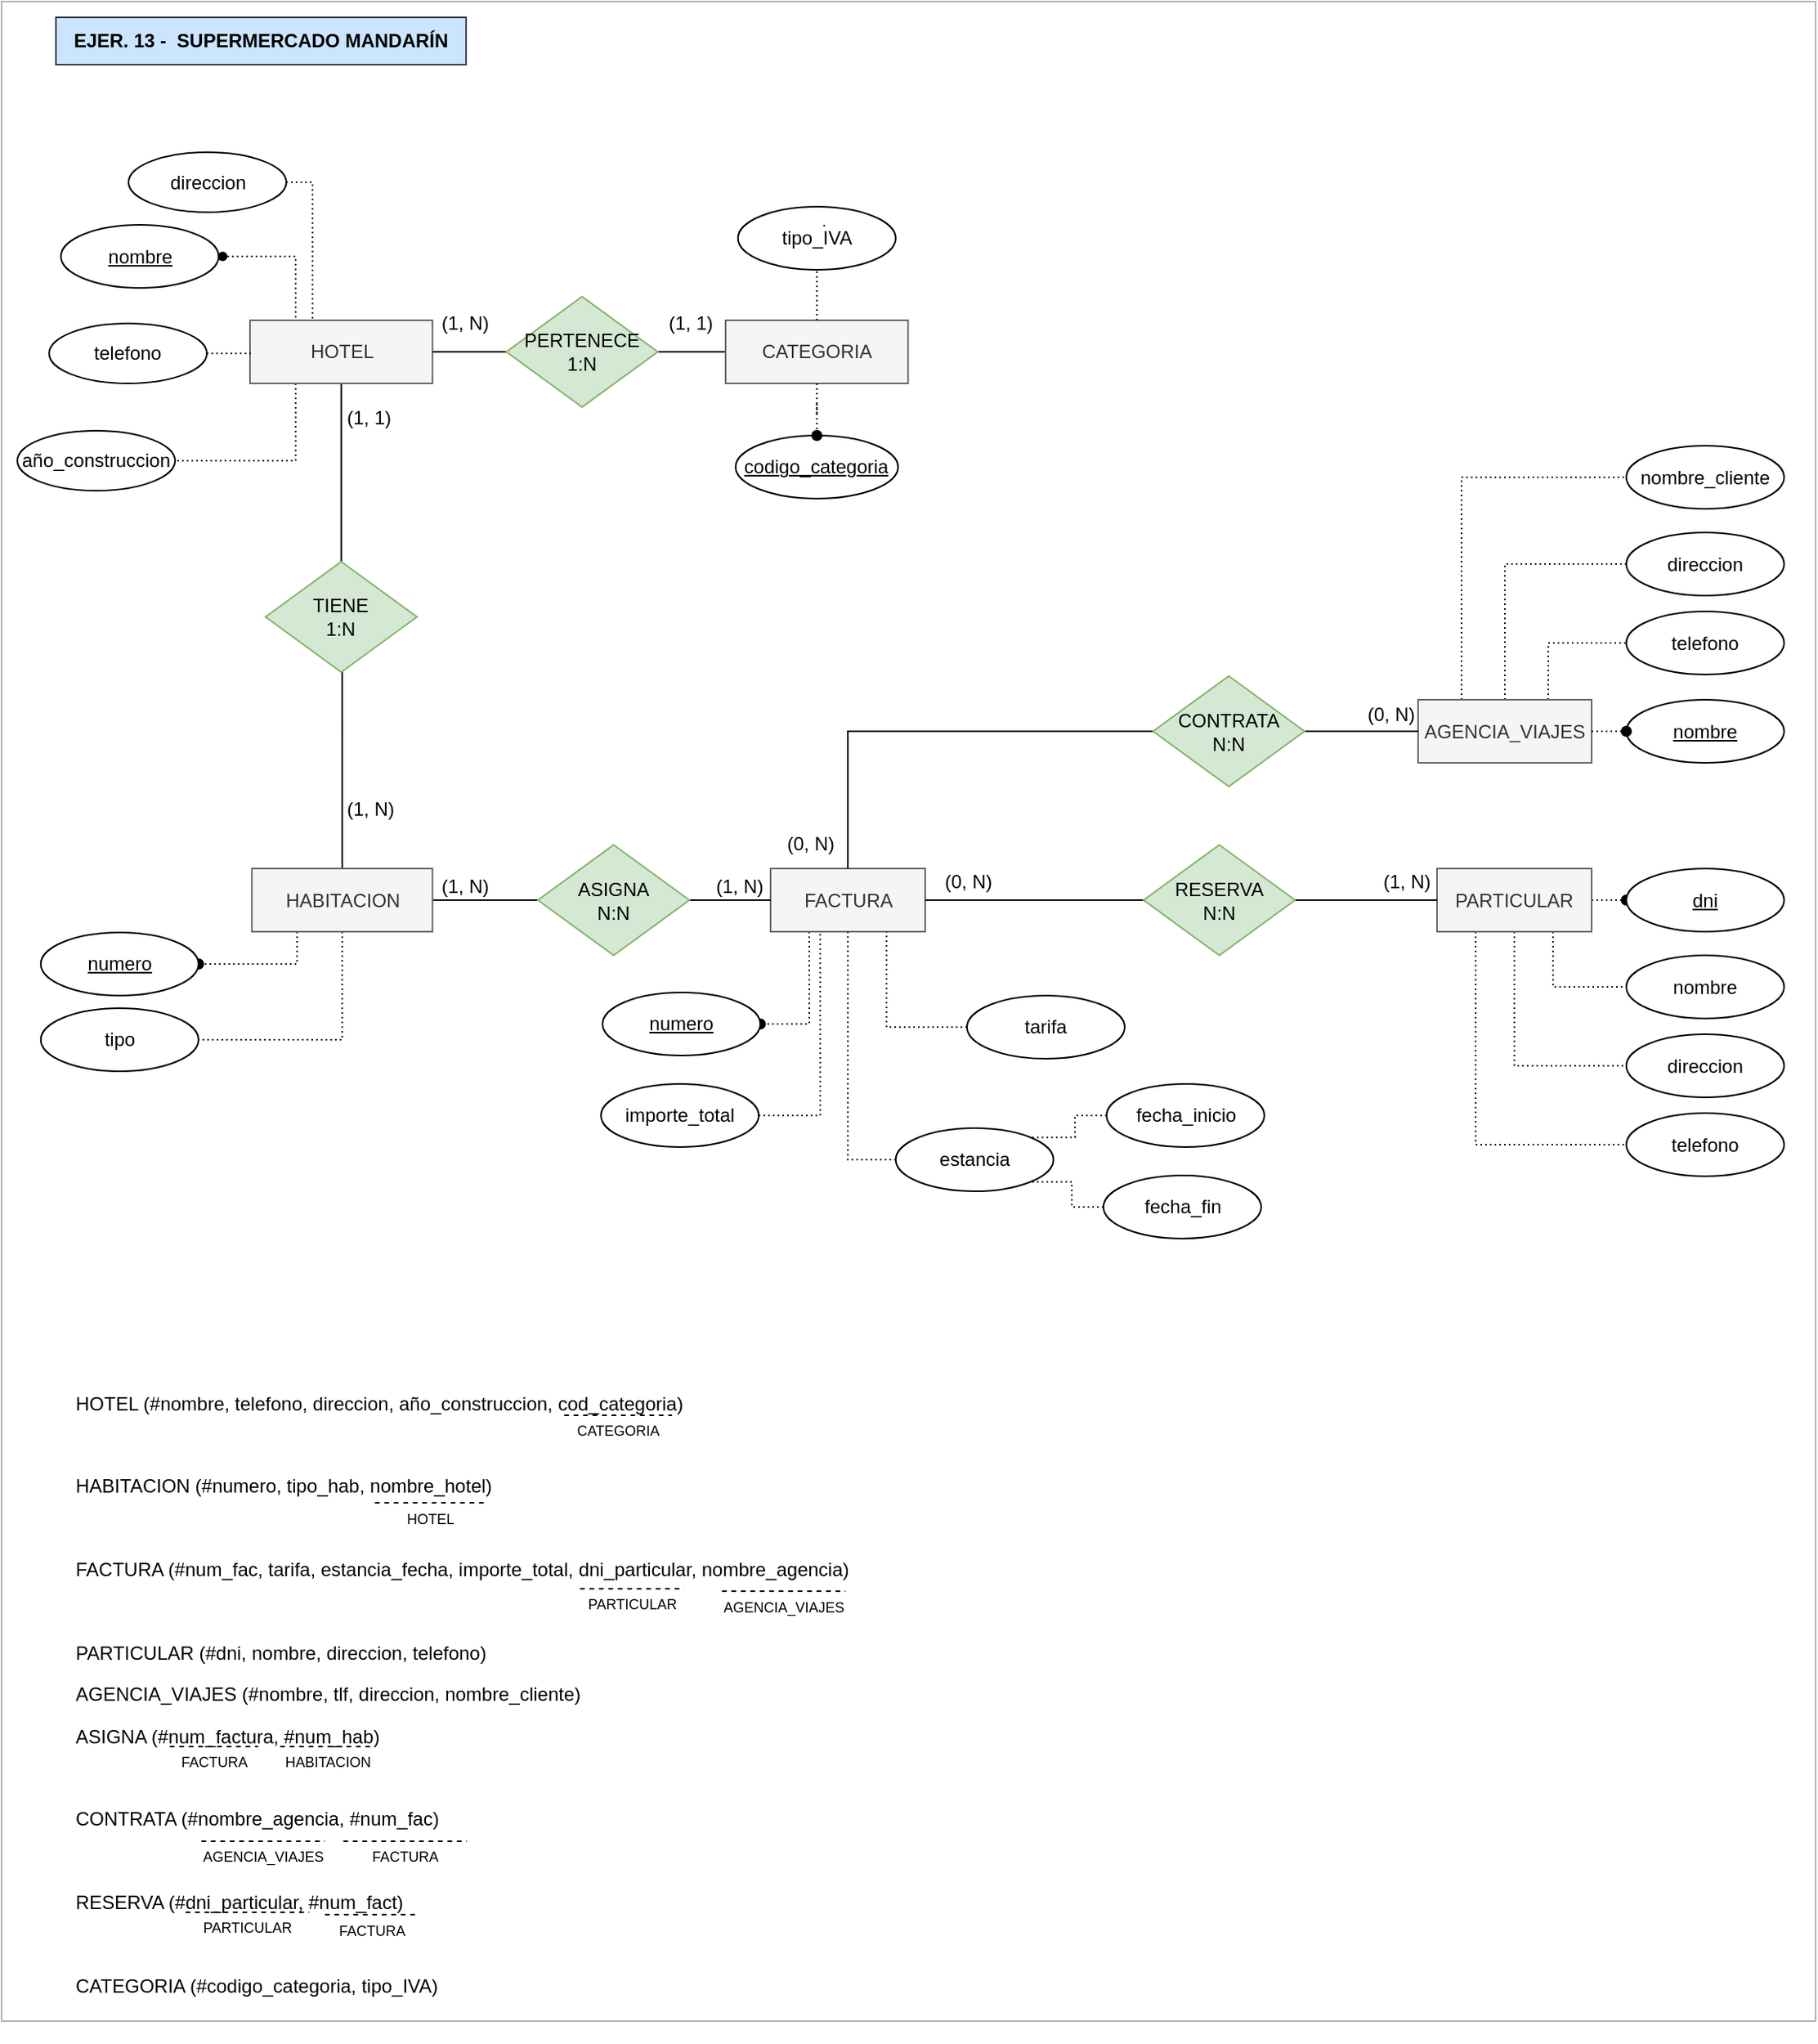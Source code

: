 <mxfile version="22.0.8" type="github">
  <diagram name="Página-1" id="qWmJs8kZgu5k2vtlvRHO">
    <mxGraphModel dx="2074" dy="1156" grid="1" gridSize="10" guides="1" tooltips="1" connect="1" arrows="1" fold="1" page="1" pageScale="1" pageWidth="1169" pageHeight="827" math="0" shadow="0">
      <root>
        <mxCell id="0" />
        <mxCell id="1" parent="0" />
        <mxCell id="4Z5__5ZLUC38kApSKfr--2" style="edgeStyle=orthogonalEdgeStyle;rounded=0;orthogonalLoop=1;jettySize=auto;html=1;exitX=1;exitY=0.5;exitDx=0;exitDy=0;endArrow=none;endFill=0;" edge="1" parent="1" source="4Z5__5ZLUC38kApSKfr--6" target="4Z5__5ZLUC38kApSKfr--35">
          <mxGeometry relative="1" as="geometry" />
        </mxCell>
        <mxCell id="4Z5__5ZLUC38kApSKfr--119" style="edgeStyle=orthogonalEdgeStyle;rounded=0;orthogonalLoop=1;jettySize=auto;html=1;exitX=0.5;exitY=0;exitDx=0;exitDy=0;entryX=0.5;entryY=1;entryDx=0;entryDy=0;endArrow=none;endFill=0;" edge="1" parent="1" source="4Z5__5ZLUC38kApSKfr--6" target="4Z5__5ZLUC38kApSKfr--61">
          <mxGeometry relative="1" as="geometry">
            <Array as="points">
              <mxPoint x="225" y="400" />
            </Array>
          </mxGeometry>
        </mxCell>
        <mxCell id="4Z5__5ZLUC38kApSKfr--211" style="edgeStyle=orthogonalEdgeStyle;rounded=0;orthogonalLoop=1;jettySize=auto;html=1;exitX=0.25;exitY=1;exitDx=0;exitDy=0;entryX=1;entryY=0.5;entryDx=0;entryDy=0;endArrow=oval;endFill=1;dashed=1;dashPattern=1 2;" edge="1" parent="1" source="4Z5__5ZLUC38kApSKfr--6" target="4Z5__5ZLUC38kApSKfr--23">
          <mxGeometry relative="1" as="geometry" />
        </mxCell>
        <mxCell id="4Z5__5ZLUC38kApSKfr--212" style="edgeStyle=orthogonalEdgeStyle;rounded=0;orthogonalLoop=1;jettySize=auto;html=1;exitX=0.5;exitY=1;exitDx=0;exitDy=0;entryX=1;entryY=0.5;entryDx=0;entryDy=0;endArrow=none;endFill=0;dashed=1;dashPattern=1 2;" edge="1" parent="1" source="4Z5__5ZLUC38kApSKfr--6" target="4Z5__5ZLUC38kApSKfr--21">
          <mxGeometry relative="1" as="geometry" />
        </mxCell>
        <mxCell id="4Z5__5ZLUC38kApSKfr--6" value="HABITACION" style="whiteSpace=wrap;html=1;align=center;fillColor=#f5f5f5;fontColor=#333333;strokeColor=#666666;" vertex="1" parent="1">
          <mxGeometry x="168.68" y="569.5" width="114.5" height="40" as="geometry" />
        </mxCell>
        <mxCell id="4Z5__5ZLUC38kApSKfr--116" style="edgeStyle=orthogonalEdgeStyle;rounded=0;orthogonalLoop=1;jettySize=auto;html=1;exitX=0.5;exitY=1;exitDx=0;exitDy=0;entryX=0.5;entryY=0;entryDx=0;entryDy=0;endArrow=none;endFill=0;" edge="1" parent="1" source="4Z5__5ZLUC38kApSKfr--11" target="4Z5__5ZLUC38kApSKfr--61">
          <mxGeometry relative="1" as="geometry" />
        </mxCell>
        <mxCell id="4Z5__5ZLUC38kApSKfr--190" style="edgeStyle=orthogonalEdgeStyle;rounded=0;orthogonalLoop=1;jettySize=auto;html=1;exitX=0.25;exitY=1;exitDx=0;exitDy=0;entryX=1;entryY=0.5;entryDx=0;entryDy=0;dashed=1;dashPattern=1 2;endArrow=none;endFill=0;" edge="1" parent="1" source="4Z5__5ZLUC38kApSKfr--11" target="4Z5__5ZLUC38kApSKfr--189">
          <mxGeometry relative="1" as="geometry" />
        </mxCell>
        <mxCell id="4Z5__5ZLUC38kApSKfr--11" value="HOTEL" style="whiteSpace=wrap;html=1;align=center;fillColor=#f5f5f5;fontColor=#333333;strokeColor=#666666;" vertex="1" parent="1">
          <mxGeometry x="167.5" y="222" width="115.68" height="40" as="geometry" />
        </mxCell>
        <mxCell id="4Z5__5ZLUC38kApSKfr--12" style="edgeStyle=orthogonalEdgeStyle;rounded=0;orthogonalLoop=1;jettySize=auto;html=1;exitX=0.5;exitY=0;exitDx=0;exitDy=0;entryX=0.5;entryY=0;entryDx=0;entryDy=0;" edge="1" parent="1">
          <mxGeometry relative="1" as="geometry">
            <mxPoint x="84.94" y="414" as="sourcePoint" />
            <mxPoint x="84.94" y="414" as="targetPoint" />
          </mxGeometry>
        </mxCell>
        <mxCell id="4Z5__5ZLUC38kApSKfr--13" value="EJER. 13 -&amp;nbsp; SUPERMERCADO MANDARÍN" style="text;html=1;align=center;verticalAlign=middle;resizable=0;points=[];autosize=1;strokeColor=#36393d;fillColor=#cce5ff;fontStyle=1;fontSize=12;" vertex="1" parent="1">
          <mxGeometry x="44.44" y="30" width="260" height="30" as="geometry" />
        </mxCell>
        <mxCell id="4Z5__5ZLUC38kApSKfr--14" style="edgeStyle=orthogonalEdgeStyle;rounded=0;orthogonalLoop=1;jettySize=auto;html=1;exitX=0;exitY=0.5;exitDx=0;exitDy=0;entryX=1;entryY=0.5;entryDx=0;entryDy=0;endArrow=none;endFill=0;startArrow=none;startFill=0;strokeColor=none;" edge="1" parent="1">
          <mxGeometry relative="1" as="geometry">
            <mxPoint x="98.13" y="259.5" as="sourcePoint" />
            <mxPoint x="148.13" y="259.5" as="targetPoint" />
          </mxGeometry>
        </mxCell>
        <mxCell id="4Z5__5ZLUC38kApSKfr--18" style="edgeStyle=orthogonalEdgeStyle;rounded=0;orthogonalLoop=1;jettySize=auto;html=1;exitDx=0;exitDy=0;entryX=0.25;entryY=0;entryDx=0;entryDy=0;dashed=1;dashPattern=1 2;endArrow=none;endFill=0;" edge="1" parent="1" source="4Z5__5ZLUC38kApSKfr--55" target="4Z5__5ZLUC38kApSKfr--11">
          <mxGeometry relative="1" as="geometry" />
        </mxCell>
        <mxCell id="4Z5__5ZLUC38kApSKfr--19" value="nombre" style="ellipse;whiteSpace=wrap;html=1;align=center;fontStyle=4" vertex="1" parent="1">
          <mxGeometry x="47.63" y="161.5" width="100" height="40" as="geometry" />
        </mxCell>
        <mxCell id="4Z5__5ZLUC38kApSKfr--20" style="edgeStyle=orthogonalEdgeStyle;rounded=0;orthogonalLoop=1;jettySize=auto;html=1;exitDx=0;exitDy=0;entryX=0.5;entryY=0;entryDx=0;entryDy=0;endArrow=none;endFill=0;dashed=1;dashPattern=1 2;" edge="1" parent="1">
          <mxGeometry relative="1" as="geometry">
            <mxPoint x="218.55" y="639.5" as="sourcePoint" />
            <mxPoint x="218.55" y="639.5" as="targetPoint" />
          </mxGeometry>
        </mxCell>
        <mxCell id="4Z5__5ZLUC38kApSKfr--21" value="tipo" style="ellipse;whiteSpace=wrap;html=1;align=center;" vertex="1" parent="1">
          <mxGeometry x="34.87" y="658" width="100" height="40" as="geometry" />
        </mxCell>
        <mxCell id="4Z5__5ZLUC38kApSKfr--23" value="numero" style="ellipse;whiteSpace=wrap;html=1;align=center;fontStyle=4" vertex="1" parent="1">
          <mxGeometry x="34.87" y="610" width="100" height="40" as="geometry" />
        </mxCell>
        <mxCell id="4Z5__5ZLUC38kApSKfr--24" value="(1, N)" style="text;strokeColor=none;fillColor=none;spacingLeft=4;spacingRight=4;overflow=hidden;rotatable=0;points=[[0,0.5],[1,0.5]];portConstraint=eastwest;fontSize=12;whiteSpace=wrap;html=1;" vertex="1" parent="1">
          <mxGeometry x="222.75" y="518" width="50" height="30" as="geometry" />
        </mxCell>
        <mxCell id="4Z5__5ZLUC38kApSKfr--124" style="edgeStyle=orthogonalEdgeStyle;rounded=0;orthogonalLoop=1;jettySize=auto;html=1;exitX=0.25;exitY=1;exitDx=0;exitDy=0;entryX=1;entryY=0.5;entryDx=0;entryDy=0;dashed=1;dashPattern=1 2;endArrow=oval;endFill=1;" edge="1" parent="1" source="4Z5__5ZLUC38kApSKfr--28" target="4Z5__5ZLUC38kApSKfr--29">
          <mxGeometry relative="1" as="geometry">
            <Array as="points">
              <mxPoint x="522" y="668" />
            </Array>
          </mxGeometry>
        </mxCell>
        <mxCell id="4Z5__5ZLUC38kApSKfr--28" value="FACTURA" style="whiteSpace=wrap;html=1;align=center;fillColor=#f5f5f5;fontColor=#333333;strokeColor=#666666;" vertex="1" parent="1">
          <mxGeometry x="497.5" y="569.5" width="98" height="40" as="geometry" />
        </mxCell>
        <mxCell id="4Z5__5ZLUC38kApSKfr--29" value="numero" style="ellipse;whiteSpace=wrap;html=1;align=center;fontStyle=4;" vertex="1" parent="1">
          <mxGeometry x="391" y="648" width="100" height="40" as="geometry" />
        </mxCell>
        <mxCell id="4Z5__5ZLUC38kApSKfr--30" value="importe_total" style="ellipse;whiteSpace=wrap;html=1;align=center;" vertex="1" parent="1">
          <mxGeometry x="390" y="706" width="100" height="40" as="geometry" />
        </mxCell>
        <mxCell id="4Z5__5ZLUC38kApSKfr--33" value="&lt;br&gt;" style="rounded=0;whiteSpace=wrap;html=1;fillColor=none;strokeColor=#B3B3B3;" vertex="1" parent="1">
          <mxGeometry x="10" y="20" width="1150" height="1280" as="geometry" />
        </mxCell>
        <mxCell id="4Z5__5ZLUC38kApSKfr--34" style="edgeStyle=orthogonalEdgeStyle;rounded=0;orthogonalLoop=1;jettySize=auto;html=1;exitX=1;exitY=0.5;exitDx=0;exitDy=0;entryX=0;entryY=0.5;entryDx=0;entryDy=0;endArrow=none;endFill=0;" edge="1" parent="1" source="4Z5__5ZLUC38kApSKfr--35" target="4Z5__5ZLUC38kApSKfr--28">
          <mxGeometry relative="1" as="geometry" />
        </mxCell>
        <mxCell id="4Z5__5ZLUC38kApSKfr--35" value="ASIGNA&lt;br&gt;N:N" style="shape=rhombus;perimeter=rhombusPerimeter;whiteSpace=wrap;html=1;align=center;fillColor=#d5e8d4;strokeColor=#82b366;" vertex="1" parent="1">
          <mxGeometry x="350" y="554.5" width="96" height="70" as="geometry" />
        </mxCell>
        <mxCell id="4Z5__5ZLUC38kApSKfr--37" style="edgeStyle=orthogonalEdgeStyle;rounded=0;orthogonalLoop=1;jettySize=auto;html=1;exitX=1;exitY=0.5;exitDx=0;exitDy=0;dashed=1;dashPattern=1 2;endArrow=none;endFill=0;" edge="1" parent="1" source="4Z5__5ZLUC38kApSKfr--38" target="4Z5__5ZLUC38kApSKfr--11">
          <mxGeometry relative="1" as="geometry">
            <Array as="points">
              <mxPoint x="207.13" y="134.5" />
            </Array>
          </mxGeometry>
        </mxCell>
        <mxCell id="4Z5__5ZLUC38kApSKfr--38" value="direccion" style="ellipse;whiteSpace=wrap;html=1;align=center;" vertex="1" parent="1">
          <mxGeometry x="90.5" y="115.5" width="100" height="38" as="geometry" />
        </mxCell>
        <mxCell id="4Z5__5ZLUC38kApSKfr--45" value="(1, 1)" style="text;strokeColor=none;fillColor=none;spacingLeft=4;spacingRight=4;overflow=hidden;rotatable=0;points=[[0,0.5],[1,0.5]];portConstraint=eastwest;fontSize=12;whiteSpace=wrap;html=1;" vertex="1" parent="1">
          <mxGeometry x="222.75" y="270" width="50" height="30" as="geometry" />
        </mxCell>
        <mxCell id="4Z5__5ZLUC38kApSKfr--54" value="" style="edgeStyle=orthogonalEdgeStyle;rounded=0;orthogonalLoop=1;jettySize=auto;html=1;exitX=1;exitY=0.5;exitDx=0;exitDy=0;entryDx=0;entryDy=0;dashed=1;dashPattern=1 2;endArrow=none;endFill=0;" edge="1" parent="1" source="4Z5__5ZLUC38kApSKfr--19" target="4Z5__5ZLUC38kApSKfr--55">
          <mxGeometry relative="1" as="geometry">
            <mxPoint x="148.13" y="181.5" as="sourcePoint" />
            <mxPoint x="194.13" y="224.5" as="targetPoint" />
          </mxGeometry>
        </mxCell>
        <mxCell id="4Z5__5ZLUC38kApSKfr--55" value="" style="shape=waypoint;sketch=0;fillStyle=solid;size=6;pointerEvents=1;points=[];fillColor=none;resizable=0;rotatable=0;perimeter=centerPerimeter;snapToPoint=1;dashed=1;dashPattern=1 2;" vertex="1" parent="1">
          <mxGeometry x="140.13" y="171.5" width="20" height="20" as="geometry" />
        </mxCell>
        <mxCell id="4Z5__5ZLUC38kApSKfr--61" value="TIENE&lt;br&gt;1:N" style="shape=rhombus;perimeter=rhombusPerimeter;whiteSpace=wrap;html=1;align=center;fillColor=#d5e8d4;strokeColor=#82b366;" vertex="1" parent="1">
          <mxGeometry x="177.34" y="375" width="96" height="70" as="geometry" />
        </mxCell>
        <mxCell id="4Z5__5ZLUC38kApSKfr--107" style="edgeStyle=orthogonalEdgeStyle;rounded=0;orthogonalLoop=1;jettySize=auto;html=1;exitX=1;exitY=0.5;exitDx=0;exitDy=0;entryX=0;entryY=0.5;entryDx=0;entryDy=0;dashed=1;dashPattern=1 2;endArrow=none;endFill=0;" edge="1" parent="1" source="4Z5__5ZLUC38kApSKfr--106" target="4Z5__5ZLUC38kApSKfr--11">
          <mxGeometry relative="1" as="geometry" />
        </mxCell>
        <mxCell id="4Z5__5ZLUC38kApSKfr--106" value="telefono" style="ellipse;whiteSpace=wrap;html=1;align=center;" vertex="1" parent="1">
          <mxGeometry x="40.13" y="224" width="100" height="38" as="geometry" />
        </mxCell>
        <mxCell id="4Z5__5ZLUC38kApSKfr--120" value="(1, N)" style="text;strokeColor=none;fillColor=none;spacingLeft=4;spacingRight=4;overflow=hidden;rotatable=0;points=[[0,0.5],[1,0.5]];portConstraint=eastwest;fontSize=12;whiteSpace=wrap;html=1;" vertex="1" parent="1">
          <mxGeometry x="283.18" y="567" width="50" height="30" as="geometry" />
        </mxCell>
        <mxCell id="4Z5__5ZLUC38kApSKfr--121" value="(1, N)" style="text;strokeColor=none;fillColor=none;spacingLeft=4;spacingRight=4;overflow=hidden;rotatable=0;points=[[0,0.5],[1,0.5]];portConstraint=eastwest;fontSize=12;whiteSpace=wrap;html=1;" vertex="1" parent="1">
          <mxGeometry x="457" y="567" width="50" height="30" as="geometry" />
        </mxCell>
        <mxCell id="4Z5__5ZLUC38kApSKfr--155" style="edgeStyle=orthogonalEdgeStyle;rounded=0;orthogonalLoop=1;jettySize=auto;html=1;exitX=0.75;exitY=0;exitDx=0;exitDy=0;entryX=0;entryY=0.5;entryDx=0;entryDy=0;dashed=1;dashPattern=1 2;endArrow=none;endFill=0;" edge="1" parent="1" source="4Z5__5ZLUC38kApSKfr--122" target="4Z5__5ZLUC38kApSKfr--152">
          <mxGeometry relative="1" as="geometry" />
        </mxCell>
        <mxCell id="4Z5__5ZLUC38kApSKfr--156" style="edgeStyle=orthogonalEdgeStyle;rounded=0;orthogonalLoop=1;jettySize=auto;html=1;exitX=0.5;exitY=0;exitDx=0;exitDy=0;entryX=0;entryY=0.5;entryDx=0;entryDy=0;dashed=1;dashPattern=1 2;endArrow=none;endFill=0;" edge="1" parent="1" source="4Z5__5ZLUC38kApSKfr--122" target="4Z5__5ZLUC38kApSKfr--151">
          <mxGeometry relative="1" as="geometry" />
        </mxCell>
        <mxCell id="4Z5__5ZLUC38kApSKfr--157" style="edgeStyle=orthogonalEdgeStyle;rounded=0;orthogonalLoop=1;jettySize=auto;html=1;exitX=0.25;exitY=0;exitDx=0;exitDy=0;entryX=0;entryY=0.5;entryDx=0;entryDy=0;dashed=1;dashPattern=1 2;endArrow=none;endFill=0;" edge="1" parent="1" source="4Z5__5ZLUC38kApSKfr--122" target="4Z5__5ZLUC38kApSKfr--150">
          <mxGeometry relative="1" as="geometry" />
        </mxCell>
        <mxCell id="4Z5__5ZLUC38kApSKfr--122" value="AGENCIA_VIAJES" style="whiteSpace=wrap;html=1;align=center;fillColor=#f5f5f5;fontColor=#333333;strokeColor=#666666;" vertex="1" parent="1">
          <mxGeometry x="908" y="462.5" width="110" height="40" as="geometry" />
        </mxCell>
        <mxCell id="4Z5__5ZLUC38kApSKfr--126" style="edgeStyle=orthogonalEdgeStyle;rounded=0;orthogonalLoop=1;jettySize=auto;html=1;exitX=0;exitY=0.5;exitDx=0;exitDy=0;entryX=0.75;entryY=1;entryDx=0;entryDy=0;endArrow=none;endFill=0;dashed=1;dashPattern=1 2;" edge="1" parent="1" source="4Z5__5ZLUC38kApSKfr--123" target="4Z5__5ZLUC38kApSKfr--28">
          <mxGeometry relative="1" as="geometry" />
        </mxCell>
        <mxCell id="4Z5__5ZLUC38kApSKfr--123" value="tarifa" style="ellipse;whiteSpace=wrap;html=1;align=center;" vertex="1" parent="1">
          <mxGeometry x="622" y="650" width="100" height="40" as="geometry" />
        </mxCell>
        <mxCell id="4Z5__5ZLUC38kApSKfr--128" style="edgeStyle=orthogonalEdgeStyle;rounded=0;orthogonalLoop=1;jettySize=auto;html=1;exitX=0;exitY=0.5;exitDx=0;exitDy=0;entryX=0.5;entryY=1;entryDx=0;entryDy=0;endArrow=none;endFill=0;dashed=1;dashPattern=1 2;" edge="1" parent="1" source="4Z5__5ZLUC38kApSKfr--125" target="4Z5__5ZLUC38kApSKfr--28">
          <mxGeometry relative="1" as="geometry" />
        </mxCell>
        <mxCell id="4Z5__5ZLUC38kApSKfr--125" value="estancia" style="ellipse;whiteSpace=wrap;html=1;align=center;" vertex="1" parent="1">
          <mxGeometry x="576.84" y="734" width="100" height="40" as="geometry" />
        </mxCell>
        <mxCell id="4Z5__5ZLUC38kApSKfr--146" style="edgeStyle=orthogonalEdgeStyle;rounded=0;orthogonalLoop=1;jettySize=auto;html=1;exitX=1;exitY=0.5;exitDx=0;exitDy=0;entryX=0;entryY=0.5;entryDx=0;entryDy=0;dashed=1;dashPattern=1 2;endArrow=oval;endFill=1;" edge="1" parent="1" source="4Z5__5ZLUC38kApSKfr--129" target="4Z5__5ZLUC38kApSKfr--141">
          <mxGeometry relative="1" as="geometry" />
        </mxCell>
        <mxCell id="4Z5__5ZLUC38kApSKfr--147" style="edgeStyle=orthogonalEdgeStyle;rounded=0;orthogonalLoop=1;jettySize=auto;html=1;exitX=0.75;exitY=1;exitDx=0;exitDy=0;entryX=0;entryY=0.5;entryDx=0;entryDy=0;endArrow=none;endFill=0;dashed=1;dashPattern=1 2;" edge="1" parent="1" source="4Z5__5ZLUC38kApSKfr--129" target="4Z5__5ZLUC38kApSKfr--143">
          <mxGeometry relative="1" as="geometry" />
        </mxCell>
        <mxCell id="4Z5__5ZLUC38kApSKfr--148" style="edgeStyle=orthogonalEdgeStyle;rounded=0;orthogonalLoop=1;jettySize=auto;html=1;exitX=0.5;exitY=1;exitDx=0;exitDy=0;entryX=0;entryY=0.5;entryDx=0;entryDy=0;endArrow=none;endFill=0;dashed=1;dashPattern=1 2;" edge="1" parent="1" source="4Z5__5ZLUC38kApSKfr--129" target="4Z5__5ZLUC38kApSKfr--144">
          <mxGeometry relative="1" as="geometry" />
        </mxCell>
        <mxCell id="4Z5__5ZLUC38kApSKfr--149" style="edgeStyle=orthogonalEdgeStyle;rounded=0;orthogonalLoop=1;jettySize=auto;html=1;exitX=0.25;exitY=1;exitDx=0;exitDy=0;entryX=0;entryY=0.5;entryDx=0;entryDy=0;endArrow=none;endFill=0;dashed=1;dashPattern=1 2;" edge="1" parent="1" source="4Z5__5ZLUC38kApSKfr--129" target="4Z5__5ZLUC38kApSKfr--145">
          <mxGeometry relative="1" as="geometry" />
        </mxCell>
        <mxCell id="4Z5__5ZLUC38kApSKfr--129" value="PARTICULAR" style="whiteSpace=wrap;html=1;align=center;fillColor=#f5f5f5;fontColor=#333333;strokeColor=#666666;" vertex="1" parent="1">
          <mxGeometry x="920" y="569.5" width="98" height="40" as="geometry" />
        </mxCell>
        <mxCell id="4Z5__5ZLUC38kApSKfr--133" style="edgeStyle=orthogonalEdgeStyle;rounded=0;orthogonalLoop=1;jettySize=auto;html=1;exitX=0;exitY=0.5;exitDx=0;exitDy=0;entryX=0.5;entryY=0;entryDx=0;entryDy=0;endArrow=none;endFill=0;" edge="1" parent="1" source="4Z5__5ZLUC38kApSKfr--130" target="4Z5__5ZLUC38kApSKfr--28">
          <mxGeometry relative="1" as="geometry" />
        </mxCell>
        <mxCell id="4Z5__5ZLUC38kApSKfr--136" style="edgeStyle=orthogonalEdgeStyle;rounded=0;orthogonalLoop=1;jettySize=auto;html=1;exitX=1;exitY=0.5;exitDx=0;exitDy=0;entryX=0;entryY=0.5;entryDx=0;entryDy=0;endArrow=none;endFill=0;" edge="1" parent="1" source="4Z5__5ZLUC38kApSKfr--130" target="4Z5__5ZLUC38kApSKfr--122">
          <mxGeometry relative="1" as="geometry" />
        </mxCell>
        <mxCell id="4Z5__5ZLUC38kApSKfr--130" value="CONTRATA&lt;br&gt;N:N" style="shape=rhombus;perimeter=rhombusPerimeter;whiteSpace=wrap;html=1;align=center;fillColor=#d5e8d4;strokeColor=#82b366;" vertex="1" parent="1">
          <mxGeometry x="740" y="447.5" width="96" height="70" as="geometry" />
        </mxCell>
        <mxCell id="4Z5__5ZLUC38kApSKfr--134" style="edgeStyle=orthogonalEdgeStyle;rounded=0;orthogonalLoop=1;jettySize=auto;html=1;exitX=0;exitY=0.5;exitDx=0;exitDy=0;entryX=1;entryY=0.5;entryDx=0;entryDy=0;endArrow=none;endFill=0;" edge="1" parent="1" source="4Z5__5ZLUC38kApSKfr--131" target="4Z5__5ZLUC38kApSKfr--28">
          <mxGeometry relative="1" as="geometry" />
        </mxCell>
        <mxCell id="4Z5__5ZLUC38kApSKfr--135" style="edgeStyle=orthogonalEdgeStyle;rounded=0;orthogonalLoop=1;jettySize=auto;html=1;exitX=1;exitY=0.5;exitDx=0;exitDy=0;endArrow=none;endFill=0;" edge="1" parent="1" source="4Z5__5ZLUC38kApSKfr--131" target="4Z5__5ZLUC38kApSKfr--129">
          <mxGeometry relative="1" as="geometry" />
        </mxCell>
        <mxCell id="4Z5__5ZLUC38kApSKfr--131" value="RESERVA&lt;br&gt;N:N" style="shape=rhombus;perimeter=rhombusPerimeter;whiteSpace=wrap;html=1;align=center;fillColor=#d5e8d4;strokeColor=#82b366;" vertex="1" parent="1">
          <mxGeometry x="734" y="554.5" width="96" height="70" as="geometry" />
        </mxCell>
        <mxCell id="4Z5__5ZLUC38kApSKfr--132" style="edgeStyle=orthogonalEdgeStyle;rounded=0;orthogonalLoop=1;jettySize=auto;html=1;exitX=1;exitY=0.5;exitDx=0;exitDy=0;entryX=0.321;entryY=1.025;entryDx=0;entryDy=0;entryPerimeter=0;dashed=1;dashPattern=1 2;endArrow=none;endFill=0;" edge="1" parent="1" source="4Z5__5ZLUC38kApSKfr--30" target="4Z5__5ZLUC38kApSKfr--28">
          <mxGeometry relative="1" as="geometry" />
        </mxCell>
        <mxCell id="4Z5__5ZLUC38kApSKfr--137" value="(0, N)" style="text;strokeColor=none;fillColor=none;spacingLeft=4;spacingRight=4;overflow=hidden;rotatable=0;points=[[0,0.5],[1,0.5]];portConstraint=eastwest;fontSize=12;whiteSpace=wrap;html=1;" vertex="1" parent="1">
          <mxGeometry x="870" y="457.5" width="50" height="30" as="geometry" />
        </mxCell>
        <mxCell id="4Z5__5ZLUC38kApSKfr--138" value="(1, N)" style="text;strokeColor=none;fillColor=none;spacingLeft=4;spacingRight=4;overflow=hidden;rotatable=0;points=[[0,0.5],[1,0.5]];portConstraint=eastwest;fontSize=12;whiteSpace=wrap;html=1;" vertex="1" parent="1">
          <mxGeometry x="880" y="563.5" width="50" height="30" as="geometry" />
        </mxCell>
        <mxCell id="4Z5__5ZLUC38kApSKfr--139" value="(0, N)" style="text;strokeColor=none;fillColor=none;spacingLeft=4;spacingRight=4;overflow=hidden;rotatable=0;points=[[0,0.5],[1,0.5]];portConstraint=eastwest;fontSize=12;whiteSpace=wrap;html=1;" vertex="1" parent="1">
          <mxGeometry x="501.84" y="539.5" width="50" height="30" as="geometry" />
        </mxCell>
        <mxCell id="4Z5__5ZLUC38kApSKfr--140" value="(0, N)" style="text;strokeColor=none;fillColor=none;spacingLeft=4;spacingRight=4;overflow=hidden;rotatable=0;points=[[0,0.5],[1,0.5]];portConstraint=eastwest;fontSize=12;whiteSpace=wrap;html=1;" vertex="1" parent="1">
          <mxGeometry x="601.84" y="563.5" width="50" height="30" as="geometry" />
        </mxCell>
        <mxCell id="4Z5__5ZLUC38kApSKfr--141" value="dni" style="ellipse;whiteSpace=wrap;html=1;align=center;fontStyle=4;" vertex="1" parent="1">
          <mxGeometry x="1040" y="569.5" width="100" height="40" as="geometry" />
        </mxCell>
        <mxCell id="4Z5__5ZLUC38kApSKfr--143" value="nombre" style="ellipse;whiteSpace=wrap;html=1;align=center;" vertex="1" parent="1">
          <mxGeometry x="1040" y="624.5" width="100" height="40" as="geometry" />
        </mxCell>
        <mxCell id="4Z5__5ZLUC38kApSKfr--144" value="direccion" style="ellipse;whiteSpace=wrap;html=1;align=center;" vertex="1" parent="1">
          <mxGeometry x="1040" y="674.5" width="100" height="40" as="geometry" />
        </mxCell>
        <mxCell id="4Z5__5ZLUC38kApSKfr--145" value="telefono" style="ellipse;whiteSpace=wrap;html=1;align=center;" vertex="1" parent="1">
          <mxGeometry x="1040" y="724.5" width="100" height="40" as="geometry" />
        </mxCell>
        <mxCell id="4Z5__5ZLUC38kApSKfr--150" value="nombre_cliente" style="ellipse;whiteSpace=wrap;html=1;align=center;fontStyle=0;" vertex="1" parent="1">
          <mxGeometry x="1040" y="301.5" width="100" height="40" as="geometry" />
        </mxCell>
        <mxCell id="4Z5__5ZLUC38kApSKfr--151" value="direccion" style="ellipse;whiteSpace=wrap;html=1;align=center;" vertex="1" parent="1">
          <mxGeometry x="1040" y="356.5" width="100" height="40" as="geometry" />
        </mxCell>
        <mxCell id="4Z5__5ZLUC38kApSKfr--152" value="telefono" style="ellipse;whiteSpace=wrap;html=1;align=center;" vertex="1" parent="1">
          <mxGeometry x="1040" y="406.5" width="100" height="40" as="geometry" />
        </mxCell>
        <mxCell id="4Z5__5ZLUC38kApSKfr--153" value="nombre" style="ellipse;whiteSpace=wrap;html=1;align=center;fontStyle=4" vertex="1" parent="1">
          <mxGeometry x="1040" y="462.5" width="100" height="40" as="geometry" />
        </mxCell>
        <mxCell id="4Z5__5ZLUC38kApSKfr--154" style="edgeStyle=orthogonalEdgeStyle;rounded=0;orthogonalLoop=1;jettySize=auto;html=1;exitX=1;exitY=0.5;exitDx=0;exitDy=0;entryX=0;entryY=0.5;entryDx=0;entryDy=0;endArrow=oval;endFill=1;dashed=1;dashPattern=1 2;" edge="1" parent="1" source="4Z5__5ZLUC38kApSKfr--122" target="4Z5__5ZLUC38kApSKfr--153">
          <mxGeometry relative="1" as="geometry" />
        </mxCell>
        <mxCell id="4Z5__5ZLUC38kApSKfr--189" value="año_construccion" style="ellipse;whiteSpace=wrap;html=1;align=center;" vertex="1" parent="1">
          <mxGeometry x="20.0" y="292" width="100" height="38" as="geometry" />
        </mxCell>
        <mxCell id="4Z5__5ZLUC38kApSKfr--198" style="edgeStyle=orthogonalEdgeStyle;rounded=0;orthogonalLoop=1;jettySize=auto;html=1;exitX=1;exitY=0.5;exitDx=0;exitDy=0;endArrow=none;endFill=0;" edge="1" parent="1" source="4Z5__5ZLUC38kApSKfr--195" target="4Z5__5ZLUC38kApSKfr--191">
          <mxGeometry relative="1" as="geometry" />
        </mxCell>
        <mxCell id="4Z5__5ZLUC38kApSKfr--199" style="edgeStyle=orthogonalEdgeStyle;rounded=0;orthogonalLoop=1;jettySize=auto;html=1;exitX=0;exitY=0.5;exitDx=0;exitDy=0;entryX=1;entryY=0.5;entryDx=0;entryDy=0;endArrow=none;endFill=0;" edge="1" parent="1" source="4Z5__5ZLUC38kApSKfr--195" target="4Z5__5ZLUC38kApSKfr--11">
          <mxGeometry relative="1" as="geometry" />
        </mxCell>
        <mxCell id="4Z5__5ZLUC38kApSKfr--195" value="PERTENECE&lt;br&gt;1:N" style="shape=rhombus;perimeter=rhombusPerimeter;whiteSpace=wrap;html=1;align=center;fillColor=#d5e8d4;strokeColor=#82b366;" vertex="1" parent="1">
          <mxGeometry x="330" y="207" width="96" height="70" as="geometry" />
        </mxCell>
        <mxCell id="4Z5__5ZLUC38kApSKfr--104" value="tipo_IVA" style="ellipse;whiteSpace=wrap;html=1;align=center;" vertex="1" parent="1">
          <mxGeometry x="476.84" y="150" width="100" height="40" as="geometry" />
        </mxCell>
        <mxCell id="4Z5__5ZLUC38kApSKfr--191" value="CATEGORIA" style="whiteSpace=wrap;html=1;align=center;fillColor=#f5f5f5;fontColor=#333333;strokeColor=#666666;" vertex="1" parent="1">
          <mxGeometry x="469" y="222" width="115.68" height="40" as="geometry" />
        </mxCell>
        <mxCell id="4Z5__5ZLUC38kApSKfr--192" value="codigo_categoria" style="ellipse;whiteSpace=wrap;html=1;align=center;fontStyle=4" vertex="1" parent="1">
          <mxGeometry x="475.34" y="295" width="103" height="40" as="geometry" />
        </mxCell>
        <mxCell id="4Z5__5ZLUC38kApSKfr--193" style="edgeStyle=orthogonalEdgeStyle;rounded=0;orthogonalLoop=1;jettySize=auto;html=1;exitX=0.5;exitY=1;exitDx=0;exitDy=0;dashed=1;dashPattern=1 2;endArrow=oval;endFill=1;" edge="1" parent="1" source="4Z5__5ZLUC38kApSKfr--191" target="4Z5__5ZLUC38kApSKfr--192">
          <mxGeometry relative="1" as="geometry" />
        </mxCell>
        <mxCell id="4Z5__5ZLUC38kApSKfr--31" style="edgeStyle=orthogonalEdgeStyle;rounded=0;orthogonalLoop=1;jettySize=auto;html=1;exitX=0.5;exitY=1;exitDx=0;exitDy=0;dashed=1;dashPattern=1 2;endArrow=none;endFill=0;" edge="1" parent="1">
          <mxGeometry relative="1" as="geometry">
            <mxPoint x="531.5" y="161.5" as="sourcePoint" />
            <mxPoint x="531.5" y="163.5" as="targetPoint" />
          </mxGeometry>
        </mxCell>
        <mxCell id="4Z5__5ZLUC38kApSKfr--194" style="edgeStyle=orthogonalEdgeStyle;rounded=0;orthogonalLoop=1;jettySize=auto;html=1;exitX=0.5;exitY=0;exitDx=0;exitDy=0;entryX=0.5;entryY=1;entryDx=0;entryDy=0;dashed=1;dashPattern=1 2;endArrow=none;endFill=0;" edge="1" parent="1" source="4Z5__5ZLUC38kApSKfr--191" target="4Z5__5ZLUC38kApSKfr--104">
          <mxGeometry relative="1" as="geometry" />
        </mxCell>
        <mxCell id="4Z5__5ZLUC38kApSKfr--200" value="(1, 1)" style="text;strokeColor=none;fillColor=none;spacingLeft=4;spacingRight=4;overflow=hidden;rotatable=0;points=[[0,0.5],[1,0.5]];portConstraint=eastwest;fontSize=12;whiteSpace=wrap;html=1;" vertex="1" parent="1">
          <mxGeometry x="426.84" y="210" width="50" height="30" as="geometry" />
        </mxCell>
        <mxCell id="4Z5__5ZLUC38kApSKfr--201" value="(1, N)" style="text;strokeColor=none;fillColor=none;spacingLeft=4;spacingRight=4;overflow=hidden;rotatable=0;points=[[0,0.5],[1,0.5]];portConstraint=eastwest;fontSize=12;whiteSpace=wrap;html=1;" vertex="1" parent="1">
          <mxGeometry x="283.18" y="210" width="50" height="30" as="geometry" />
        </mxCell>
        <mxCell id="4Z5__5ZLUC38kApSKfr--209" style="edgeStyle=orthogonalEdgeStyle;rounded=0;orthogonalLoop=1;jettySize=auto;html=1;exitX=0;exitY=0.5;exitDx=0;exitDy=0;entryX=1;entryY=0;entryDx=0;entryDy=0;endArrow=none;endFill=0;dashed=1;dashPattern=1 2;" edge="1" parent="1" source="4Z5__5ZLUC38kApSKfr--202" target="4Z5__5ZLUC38kApSKfr--125">
          <mxGeometry relative="1" as="geometry" />
        </mxCell>
        <mxCell id="4Z5__5ZLUC38kApSKfr--202" value="fecha_inicio" style="ellipse;whiteSpace=wrap;html=1;align=center;" vertex="1" parent="1">
          <mxGeometry x="710.5" y="706" width="100" height="40" as="geometry" />
        </mxCell>
        <mxCell id="4Z5__5ZLUC38kApSKfr--208" style="edgeStyle=orthogonalEdgeStyle;rounded=0;orthogonalLoop=1;jettySize=auto;html=1;exitX=0;exitY=0.5;exitDx=0;exitDy=0;entryX=1;entryY=1;entryDx=0;entryDy=0;endArrow=none;endFill=0;dashed=1;dashPattern=1 2;" edge="1" parent="1" source="4Z5__5ZLUC38kApSKfr--206" target="4Z5__5ZLUC38kApSKfr--125">
          <mxGeometry relative="1" as="geometry" />
        </mxCell>
        <mxCell id="4Z5__5ZLUC38kApSKfr--206" value="fecha_fin" style="ellipse;whiteSpace=wrap;html=1;align=center;" vertex="1" parent="1">
          <mxGeometry x="708.5" y="764" width="100" height="40" as="geometry" />
        </mxCell>
        <mxCell id="4Z5__5ZLUC38kApSKfr--251" value="" style="group;movable=1;resizable=1;rotatable=1;deletable=1;editable=1;locked=0;connectable=1;" vertex="1" connectable="0" parent="1">
          <mxGeometry x="56.68" y="860" width="503" height="453.5" as="geometry" />
        </mxCell>
        <mxCell id="4Z5__5ZLUC38kApSKfr--252" value="&lt;p style=&quot;&quot;&gt;&lt;span style=&quot;font-size: 12px; font-weight: normal;&quot;&gt;HOTEL (#nombre, telefono, direccion, año_construccion, cod_categoria)&lt;/span&gt;&lt;/p&gt;&lt;p style=&quot;&quot;&gt;&lt;span style=&quot;font-size: 12px; font-weight: normal;&quot;&gt;&lt;br&gt;&lt;/span&gt;&lt;/p&gt;&lt;p style=&quot;&quot;&gt;HABITACION (#numero, tipo_hab, nombre_hotel)&lt;/p&gt;&lt;p style=&quot;&quot;&gt;&lt;br&gt;&lt;/p&gt;&lt;p style=&quot;&quot;&gt;FACTURA (#num_fac, tarifa, estancia_fecha, importe_total, dni_particular, nombre_agencia)&lt;/p&gt;&lt;p style=&quot;&quot;&gt;&lt;br&gt;&lt;/p&gt;&lt;p style=&quot;&quot;&gt;PARTICULAR (#dni, nombre, direccion, telefono)&lt;/p&gt;&lt;p style=&quot;&quot;&gt;AGENCIA_VIAJES (#nombre, tlf, direccion, nombre_cliente)&lt;/p&gt;&lt;p style=&quot;&quot;&gt;&lt;span style=&quot;background-color: initial;&quot;&gt;ASIGNA (#num_factura, #num_hab)&amp;nbsp;&lt;/span&gt;&lt;br&gt;&lt;/p&gt;&lt;p style=&quot;&quot;&gt;&lt;span style=&quot;background-color: initial;&quot;&gt;&lt;br&gt;&lt;/span&gt;&lt;/p&gt;&lt;p style=&quot;&quot;&gt;&lt;span style=&quot;background-color: initial;&quot;&gt;CONTRATA (#nombre_agencia, #num_fac)&lt;/span&gt;&lt;/p&gt;&lt;p style=&quot;&quot;&gt;&lt;span style=&quot;background-color: initial;&quot;&gt;&lt;br&gt;&lt;/span&gt;&lt;/p&gt;&lt;p style=&quot;&quot;&gt;RESERVA (#dni_particular, #num_fact)&lt;/p&gt;&lt;p style=&quot;&quot;&gt;&lt;br&gt;&lt;/p&gt;&lt;div&gt;&lt;span style=&quot;font-size: 12px; font-weight: normal;&quot;&gt;CATEGORIA (#codigo_categoria, tipo_IVA)&lt;/span&gt;&lt;/div&gt;" style="text;html=1;strokeColor=none;fillColor=none;spacing=0;spacingTop=0;whiteSpace=wrap;overflow=hidden;rounded=0;align=left;verticalAlign=middle;" vertex="1" parent="4Z5__5ZLUC38kApSKfr--251">
          <mxGeometry width="503" height="453.5" as="geometry" />
        </mxCell>
        <mxCell id="4Z5__5ZLUC38kApSKfr--253" value="FACTURA" style="text;html=1;strokeColor=none;fillColor=none;align=center;verticalAlign=middle;whiteSpace=wrap;rounded=0;fontSize=9;container=0;" vertex="1" parent="1">
          <mxGeometry x="215.05" y="1232.5" width="60" height="20" as="geometry" />
        </mxCell>
        <mxCell id="4Z5__5ZLUC38kApSKfr--254" value="" style="endArrow=none;dashed=1;html=1;rounded=0;exitX=0;exitY=0;exitDx=0;exitDy=0;entryX=1;entryY=0;entryDx=0;entryDy=0;" edge="1" parent="1" source="4Z5__5ZLUC38kApSKfr--253" target="4Z5__5ZLUC38kApSKfr--253">
          <mxGeometry width="50" height="50" relative="1" as="geometry">
            <mxPoint x="-670.02" y="1047.5" as="sourcePoint" />
            <mxPoint x="-592.12" y="1046.5" as="targetPoint" />
          </mxGeometry>
        </mxCell>
        <mxCell id="4Z5__5ZLUC38kApSKfr--255" value="FACTURA" style="text;html=1;strokeColor=none;fillColor=none;align=center;verticalAlign=middle;whiteSpace=wrap;rounded=0;fontSize=9;container=0;" vertex="1" parent="1">
          <mxGeometry x="116.68" y="1126" width="56" height="20" as="geometry" />
        </mxCell>
        <mxCell id="4Z5__5ZLUC38kApSKfr--256" value="" style="endArrow=none;dashed=1;html=1;rounded=0;exitX=0;exitY=0;exitDx=0;exitDy=0;entryX=1;entryY=0;entryDx=0;entryDy=0;" edge="1" parent="1" source="4Z5__5ZLUC38kApSKfr--255" target="4Z5__5ZLUC38kApSKfr--255">
          <mxGeometry width="50" height="50" relative="1" as="geometry">
            <mxPoint x="-343.52" y="1067.5" as="sourcePoint" />
            <mxPoint x="-265.62" y="1066.5" as="targetPoint" />
          </mxGeometry>
        </mxCell>
        <mxCell id="4Z5__5ZLUC38kApSKfr--257" value="HOTEL" style="text;html=1;strokeColor=none;fillColor=none;align=center;verticalAlign=middle;whiteSpace=wrap;rounded=0;fontSize=9;container=0;" vertex="1" parent="1">
          <mxGeometry x="246.68" y="971.5" width="70" height="20" as="geometry" />
        </mxCell>
        <mxCell id="4Z5__5ZLUC38kApSKfr--258" value="" style="endArrow=none;dashed=1;html=1;rounded=0;exitX=0;exitY=0;exitDx=0;exitDy=0;entryX=1;entryY=0;entryDx=0;entryDy=0;" edge="1" parent="1" source="4Z5__5ZLUC38kApSKfr--257" target="4Z5__5ZLUC38kApSKfr--257">
          <mxGeometry width="50" height="50" relative="1" as="geometry">
            <mxPoint x="-193.52" y="1047.5" as="sourcePoint" />
            <mxPoint x="-115.62" y="1046.5" as="targetPoint" />
          </mxGeometry>
        </mxCell>
        <mxCell id="4Z5__5ZLUC38kApSKfr--259" value="AGENCIA_VIAJES" style="text;html=1;strokeColor=none;fillColor=none;align=center;verticalAlign=middle;whiteSpace=wrap;rounded=0;fontSize=9;container=0;" vertex="1" parent="1">
          <mxGeometry x="466.68" y="1027.5" width="78.37" height="20" as="geometry" />
        </mxCell>
        <mxCell id="4Z5__5ZLUC38kApSKfr--260" value="" style="endArrow=none;dashed=1;html=1;rounded=0;exitX=0;exitY=0;exitDx=0;exitDy=0;entryX=1;entryY=0;entryDx=0;entryDy=0;" edge="1" parent="1" source="4Z5__5ZLUC38kApSKfr--259" target="4Z5__5ZLUC38kApSKfr--259">
          <mxGeometry width="50" height="50" relative="1" as="geometry">
            <mxPoint x="-799.2" y="1001.5" as="sourcePoint" />
            <mxPoint x="-721.3" y="1000.5" as="targetPoint" />
          </mxGeometry>
        </mxCell>
        <mxCell id="4Z5__5ZLUC38kApSKfr--261" value="PARTICULAR" style="text;html=1;strokeColor=none;fillColor=none;align=center;verticalAlign=middle;whiteSpace=wrap;rounded=0;fontSize=9;container=0;" vertex="1" parent="1">
          <mxGeometry x="376.68" y="1026" width="66.06" height="20" as="geometry" />
        </mxCell>
        <mxCell id="4Z5__5ZLUC38kApSKfr--262" value="" style="endArrow=none;dashed=1;html=1;rounded=0;exitX=0;exitY=0;exitDx=0;exitDy=0;entryX=1;entryY=0;entryDx=0;entryDy=0;" edge="1" parent="1" source="4Z5__5ZLUC38kApSKfr--261" target="4Z5__5ZLUC38kApSKfr--261">
          <mxGeometry width="50" height="50" relative="1" as="geometry">
            <mxPoint x="-972.33" y="1076" as="sourcePoint" />
            <mxPoint x="-894.43" y="1075" as="targetPoint" />
          </mxGeometry>
        </mxCell>
        <mxCell id="4Z5__5ZLUC38kApSKfr--263" value="PARTICULAR" style="text;html=1;strokeColor=none;fillColor=none;align=center;verticalAlign=middle;whiteSpace=wrap;rounded=0;fontSize=9;container=0;" vertex="1" parent="1">
          <mxGeometry x="126.68" y="1231" width="78.37" height="20" as="geometry" />
        </mxCell>
        <mxCell id="4Z5__5ZLUC38kApSKfr--264" value="" style="endArrow=none;dashed=1;html=1;rounded=0;exitX=0;exitY=0;exitDx=0;exitDy=0;entryX=1;entryY=0;entryDx=0;entryDy=0;" edge="1" parent="1" source="4Z5__5ZLUC38kApSKfr--263" target="4Z5__5ZLUC38kApSKfr--263">
          <mxGeometry width="50" height="50" relative="1" as="geometry">
            <mxPoint x="-949.2" y="1013" as="sourcePoint" />
            <mxPoint x="-871.3" y="1012" as="targetPoint" />
          </mxGeometry>
        </mxCell>
        <mxCell id="4Z5__5ZLUC38kApSKfr--265" value="AGENCIA_VIAJES" style="text;html=1;strokeColor=none;fillColor=none;align=center;verticalAlign=middle;whiteSpace=wrap;rounded=0;fontSize=9;container=0;" vertex="1" parent="1">
          <mxGeometry x="136.68" y="1186" width="78.37" height="20" as="geometry" />
        </mxCell>
        <mxCell id="4Z5__5ZLUC38kApSKfr--266" value="" style="endArrow=none;dashed=1;html=1;rounded=0;exitX=0;exitY=0;exitDx=0;exitDy=0;entryX=1;entryY=0;entryDx=0;entryDy=0;" edge="1" parent="1" source="4Z5__5ZLUC38kApSKfr--265" target="4Z5__5ZLUC38kApSKfr--265">
          <mxGeometry width="50" height="50" relative="1" as="geometry">
            <mxPoint x="-400.83" y="1133" as="sourcePoint" />
            <mxPoint x="-322.93" y="1132" as="targetPoint" />
          </mxGeometry>
        </mxCell>
        <mxCell id="4Z5__5ZLUC38kApSKfr--267" value="HABITACION" style="text;html=1;strokeColor=none;fillColor=none;align=center;verticalAlign=middle;whiteSpace=wrap;rounded=0;fontSize=9;container=0;" vertex="1" parent="1">
          <mxGeometry x="186.68" y="1126" width="60" height="20" as="geometry" />
        </mxCell>
        <mxCell id="4Z5__5ZLUC38kApSKfr--268" value="" style="endArrow=none;dashed=1;html=1;rounded=0;exitX=0;exitY=0;exitDx=0;exitDy=0;entryX=1;entryY=0;entryDx=0;entryDy=0;" edge="1" parent="1" source="4Z5__5ZLUC38kApSKfr--267" target="4Z5__5ZLUC38kApSKfr--267">
          <mxGeometry width="50" height="50" relative="1" as="geometry">
            <mxPoint x="-400.02" y="1198" as="sourcePoint" />
            <mxPoint x="-322.12" y="1197" as="targetPoint" />
          </mxGeometry>
        </mxCell>
        <mxCell id="4Z5__5ZLUC38kApSKfr--269" value="CATEGORIA" style="text;html=1;strokeColor=none;fillColor=none;align=center;verticalAlign=middle;whiteSpace=wrap;rounded=0;fontSize=9;container=0;" vertex="1" parent="1">
          <mxGeometry x="366.68" y="916" width="68.37" height="20" as="geometry" />
        </mxCell>
        <mxCell id="4Z5__5ZLUC38kApSKfr--270" value="" style="endArrow=none;dashed=1;html=1;rounded=0;exitX=0;exitY=0;exitDx=0;exitDy=0;entryX=1;entryY=0;entryDx=0;entryDy=0;" edge="1" parent="1" source="4Z5__5ZLUC38kApSKfr--269" target="4Z5__5ZLUC38kApSKfr--269">
          <mxGeometry width="50" height="50" relative="1" as="geometry">
            <mxPoint x="-829.2" y="1015.5" as="sourcePoint" />
            <mxPoint x="-751.3" y="1014.5" as="targetPoint" />
          </mxGeometry>
        </mxCell>
        <mxCell id="4Z5__5ZLUC38kApSKfr--271" value="FACTURA" style="text;html=1;strokeColor=none;fillColor=none;align=center;verticalAlign=middle;whiteSpace=wrap;rounded=0;fontSize=9;container=0;" vertex="1" parent="1">
          <mxGeometry x="226.68" y="1186" width="78.37" height="20" as="geometry" />
        </mxCell>
        <mxCell id="4Z5__5ZLUC38kApSKfr--272" value="" style="endArrow=none;dashed=1;html=1;rounded=0;exitX=0;exitY=0;exitDx=0;exitDy=0;entryX=1;entryY=0;entryDx=0;entryDy=0;" edge="1" parent="1" source="4Z5__5ZLUC38kApSKfr--271" target="4Z5__5ZLUC38kApSKfr--271">
          <mxGeometry width="50" height="50" relative="1" as="geometry">
            <mxPoint x="-829.2" y="957" as="sourcePoint" />
            <mxPoint x="-751.3" y="956" as="targetPoint" />
          </mxGeometry>
        </mxCell>
      </root>
    </mxGraphModel>
  </diagram>
</mxfile>
